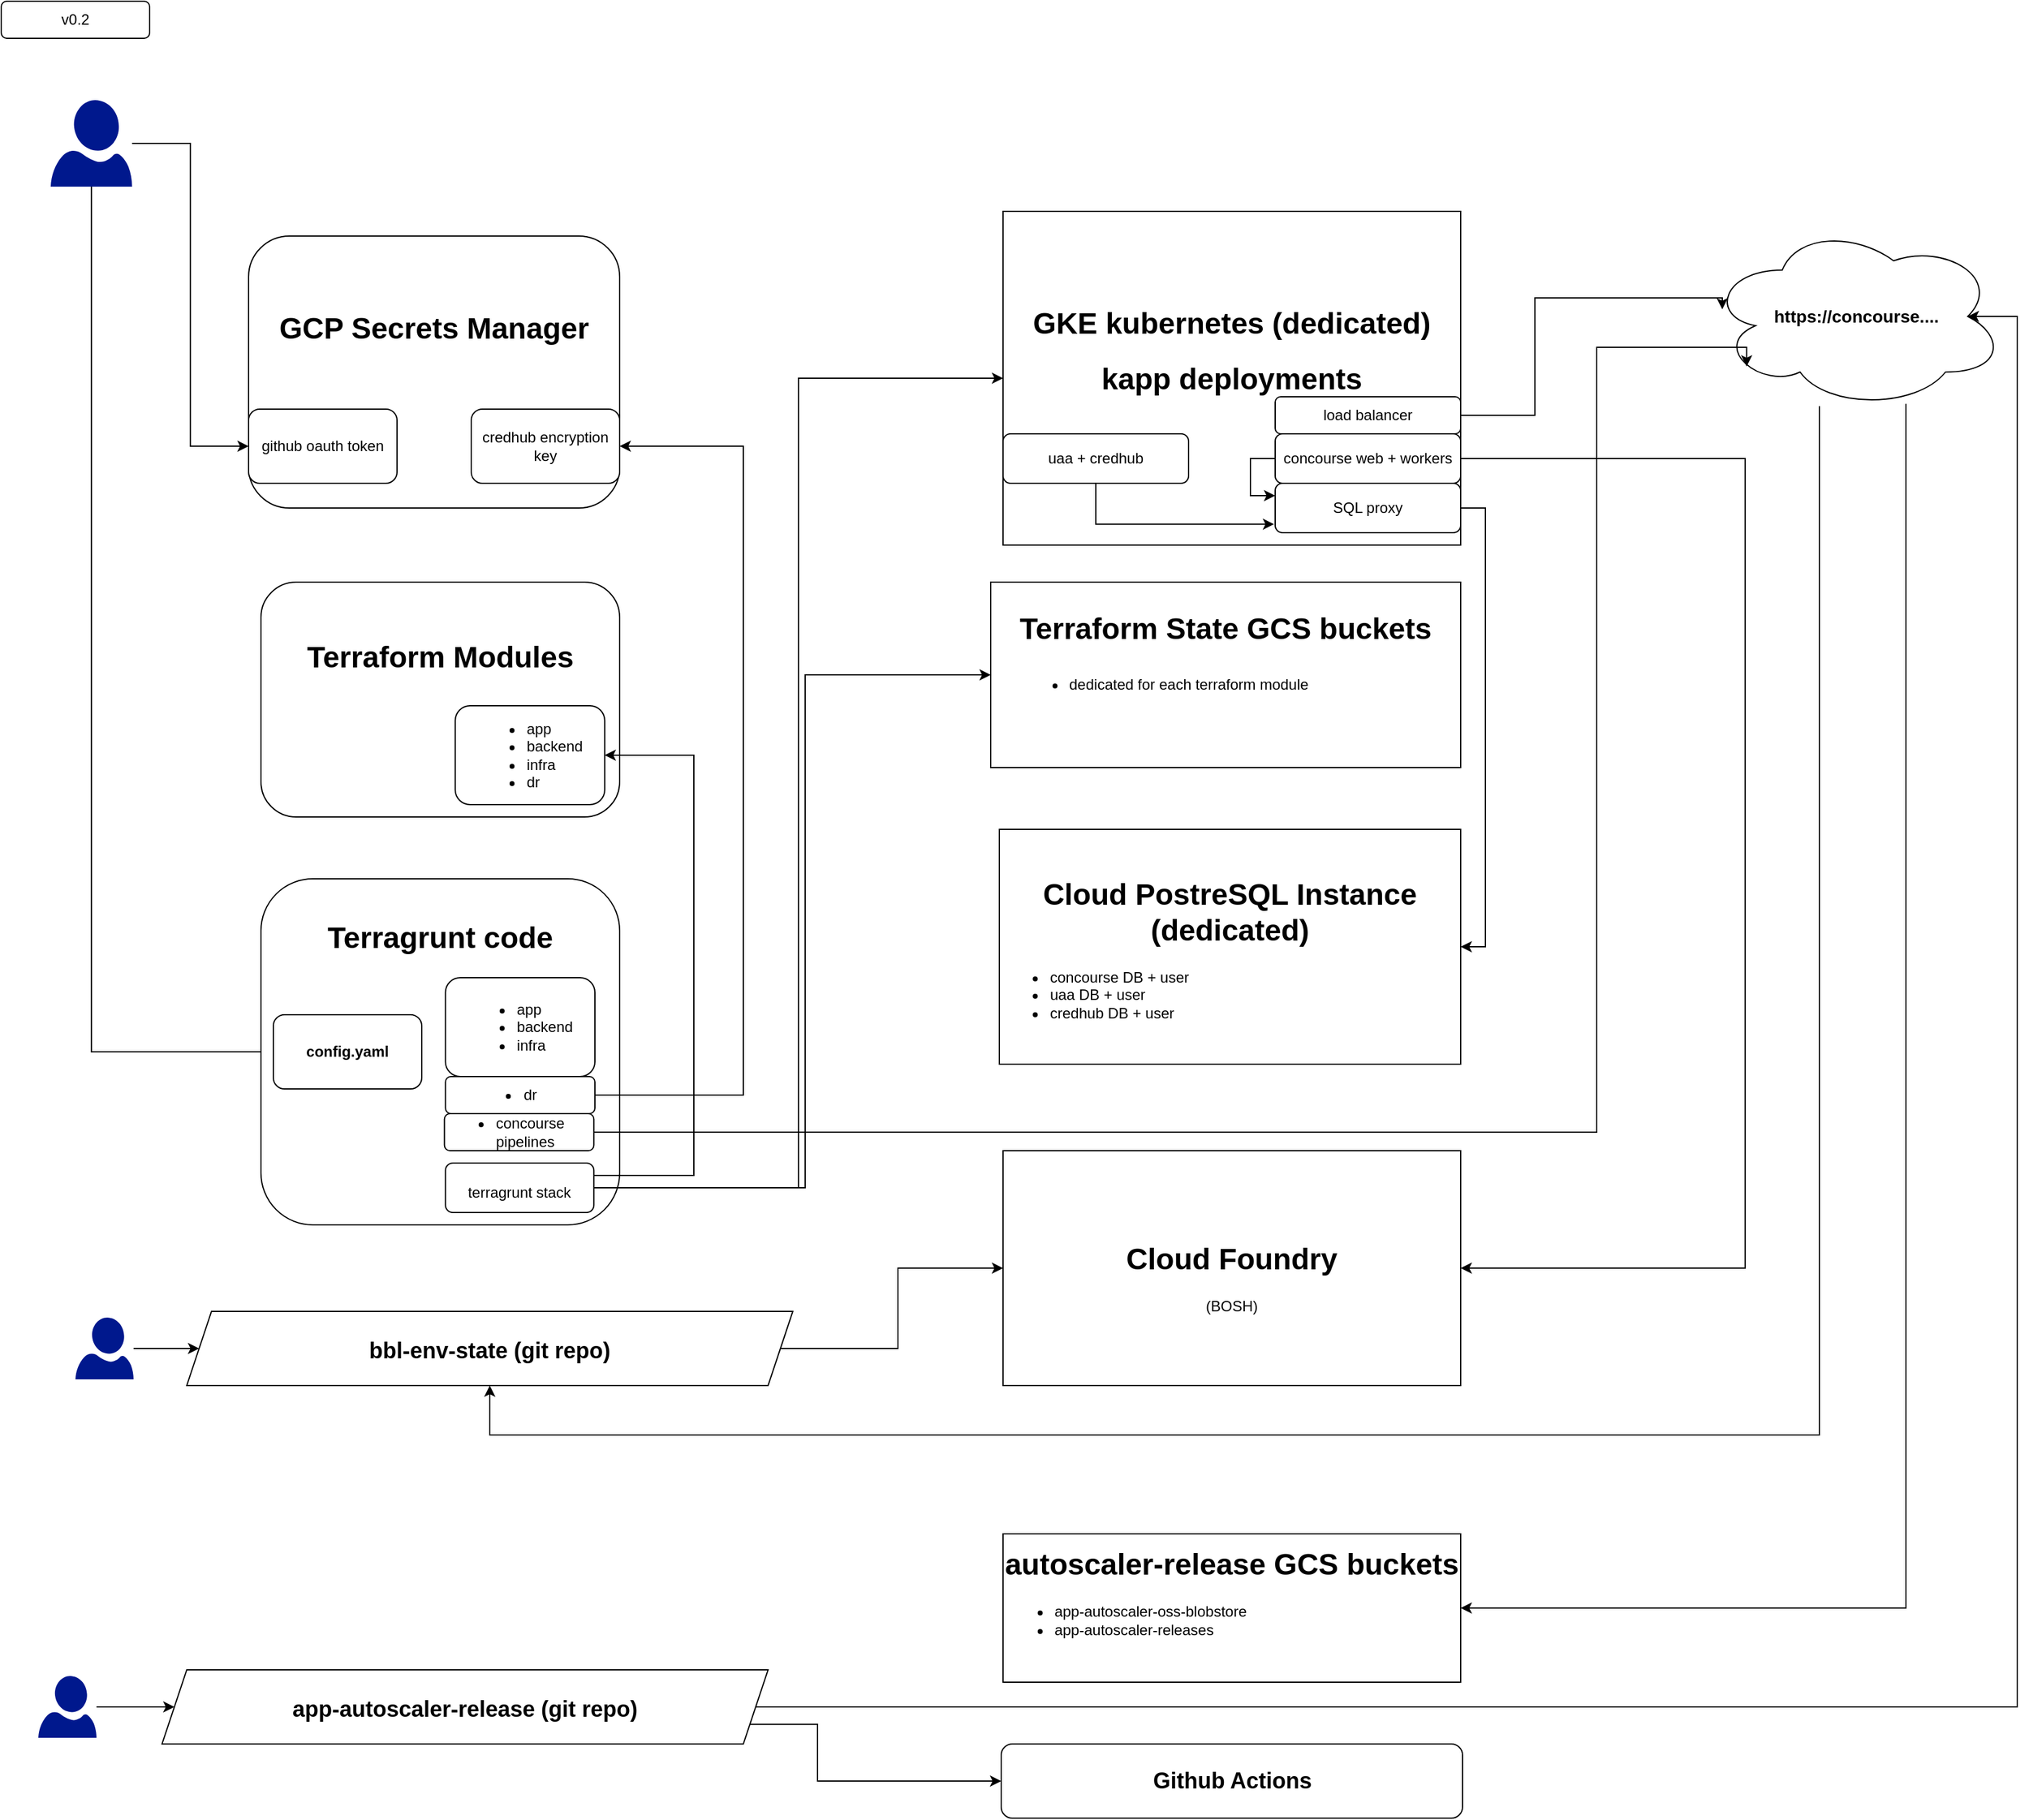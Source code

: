 <mxfile version="20.2.8" type="device"><diagram id="uRtwaYEq0rtgbu2G1TjC" name="Page-1"><mxGraphModel dx="3443" dy="2020" grid="1" gridSize="10" guides="1" tooltips="1" connect="1" arrows="1" fold="1" page="1" pageScale="1" pageWidth="827" pageHeight="1169" math="0" shadow="0"><root><mxCell id="0"/><mxCell id="1" parent="0"/><mxCell id="u-kbhT7_OGPJj1Q-AWdR-6" style="edgeStyle=orthogonalEdgeStyle;rounded=0;orthogonalLoop=1;jettySize=auto;html=1;entryX=0;entryY=0.5;entryDx=0;entryDy=0;fontSize=24;" edge="1" parent="1" source="u-kbhT7_OGPJj1Q-AWdR-5" target="u-kbhT7_OGPJj1Q-AWdR-2"><mxGeometry relative="1" as="geometry"/></mxCell><mxCell id="u-kbhT7_OGPJj1Q-AWdR-19" style="edgeStyle=orthogonalEdgeStyle;rounded=0;orthogonalLoop=1;jettySize=auto;html=1;exitX=0.5;exitY=1;exitDx=0;exitDy=0;exitPerimeter=0;entryX=0;entryY=0.5;entryDx=0;entryDy=0;fontSize=12;" edge="1" parent="1" source="u-kbhT7_OGPJj1Q-AWdR-5" target="u-kbhT7_OGPJj1Q-AWdR-16"><mxGeometry relative="1" as="geometry"/></mxCell><mxCell id="u-kbhT7_OGPJj1Q-AWdR-5" value="" style="sketch=0;aspect=fixed;pointerEvents=1;shadow=0;dashed=0;html=1;strokeColor=none;labelPosition=center;verticalLabelPosition=bottom;verticalAlign=top;align=center;fillColor=#00188D;shape=mxgraph.azure.user;fontSize=24;" vertex="1" parent="1"><mxGeometry x="40" y="80" width="65.8" height="70" as="geometry"/></mxCell><mxCell id="u-kbhT7_OGPJj1Q-AWdR-9" value="" style="group" vertex="1" connectable="0" parent="1"><mxGeometry x="210" y="470" width="290" height="190" as="geometry"/></mxCell><mxCell id="u-kbhT7_OGPJj1Q-AWdR-7" value="&lt;h1&gt;&lt;font style=&quot;font-size: 24px;&quot;&gt;Terraform Modules&lt;/font&gt;&lt;/h1&gt;&lt;font style=&quot;font-size: 24px;&quot;&gt;&lt;br&gt;&lt;br&gt;&lt;/font&gt;&lt;br&gt;" style="rounded=1;whiteSpace=wrap;html=1;fontSize=24;" vertex="1" parent="u-kbhT7_OGPJj1Q-AWdR-9"><mxGeometry width="290" height="190" as="geometry"/></mxCell><mxCell id="u-kbhT7_OGPJj1Q-AWdR-8" value="&lt;p&gt;&lt;/p&gt;&lt;ul style=&quot;font-size: 12px;&quot;&gt;&lt;li style=&quot;text-align: left;&quot;&gt;&lt;span style=&quot;background-color: initial;&quot;&gt;app&lt;/span&gt;&lt;/li&gt;&lt;li style=&quot;text-align: left;&quot;&gt;&lt;span style=&quot;background-color: initial;&quot;&gt;backend&lt;/span&gt;&lt;/li&gt;&lt;li style=&quot;text-align: left;&quot;&gt;&lt;span style=&quot;background-color: initial;&quot;&gt;infra&lt;/span&gt;&lt;/li&gt;&lt;li style=&quot;text-align: left;&quot;&gt;&lt;span style=&quot;background-color: initial;&quot;&gt;dr&lt;/span&gt;&lt;/li&gt;&lt;/ul&gt;&lt;p&gt;&lt;/p&gt;" style="rounded=1;whiteSpace=wrap;html=1;fontSize=24;" vertex="1" parent="u-kbhT7_OGPJj1Q-AWdR-9"><mxGeometry x="157.083" y="100" width="120.833" height="80" as="geometry"/></mxCell><mxCell id="u-kbhT7_OGPJj1Q-AWdR-10" value="" style="group;rounded=0;glass=0;" vertex="1" connectable="0" parent="1"><mxGeometry x="200" y="190" width="300" height="220" as="geometry"/></mxCell><mxCell id="u-kbhT7_OGPJj1Q-AWdR-1" value="&lt;h1&gt;&lt;font style=&quot;font-size: 24px;&quot;&gt;GCP Secrets Manager&lt;/font&gt;&lt;font style=&quot;font-size: 24px;&quot;&gt;&lt;br&gt;&lt;/font&gt;&lt;font style=&quot;font-size: 24px;&quot;&gt;&lt;br&gt;&lt;/font&gt;&lt;/h1&gt;&lt;p&gt;&lt;font style=&quot;font-size: 24px;&quot;&gt;&lt;br&gt;&lt;/font&gt;&lt;/p&gt;" style="rounded=1;whiteSpace=wrap;html=1;" vertex="1" parent="u-kbhT7_OGPJj1Q-AWdR-10"><mxGeometry width="300" height="220" as="geometry"/></mxCell><mxCell id="u-kbhT7_OGPJj1Q-AWdR-2" value="github oauth token" style="rounded=1;whiteSpace=wrap;html=1;" vertex="1" parent="u-kbhT7_OGPJj1Q-AWdR-10"><mxGeometry y="140" width="120" height="60" as="geometry"/></mxCell><mxCell id="u-kbhT7_OGPJj1Q-AWdR-3" value="credhub encryption key" style="rounded=1;whiteSpace=wrap;html=1;" vertex="1" parent="u-kbhT7_OGPJj1Q-AWdR-10"><mxGeometry x="180" y="140" width="120" height="60" as="geometry"/></mxCell><mxCell id="u-kbhT7_OGPJj1Q-AWdR-15" value="&lt;h1&gt;GKE kubernetes (dedicated)&lt;/h1&gt;&lt;h1&gt;kapp deployments&lt;/h1&gt;&lt;div&gt;&lt;br&gt;&lt;/div&gt;&lt;div&gt;&lt;br&gt;&lt;/div&gt;&lt;div&gt;&lt;br&gt;&lt;/div&gt;" style="rounded=0;whiteSpace=wrap;html=1;fontSize=12;" vertex="1" parent="1"><mxGeometry x="810" y="170" width="370" height="270" as="geometry"/></mxCell><mxCell id="u-kbhT7_OGPJj1Q-AWdR-20" value="&lt;h1&gt;Terraform State GCS buckets&lt;/h1&gt;&lt;h1&gt;&lt;p&gt;&lt;/p&gt;&lt;p&gt;&lt;/p&gt;&lt;ul&gt;&lt;li style=&quot;text-align: left; font-size: 12px;&quot;&gt;&lt;span style=&quot;font-weight: normal;&quot;&gt;dedicated for each terraform module&amp;nbsp;&amp;nbsp;&lt;/span&gt;&lt;/li&gt;&lt;/ul&gt;&lt;/h1&gt;&lt;div&gt;&lt;br&gt;&lt;/div&gt;&lt;div&gt;&lt;br&gt;&lt;/div&gt;" style="rounded=0;whiteSpace=wrap;html=1;fontSize=12;" vertex="1" parent="1"><mxGeometry x="800" y="470" width="380" height="150" as="geometry"/></mxCell><mxCell id="u-kbhT7_OGPJj1Q-AWdR-12" value="&lt;h1&gt;&lt;font style=&quot;font-size: 24px;&quot;&gt;Terragrunt code&lt;/font&gt;&lt;/h1&gt;&lt;div&gt;&lt;br&gt;&lt;/div&gt;&lt;div&gt;&lt;br&gt;&lt;/div&gt;&lt;div&gt;&lt;br&gt;&lt;/div&gt;&lt;div&gt;&lt;br&gt;&lt;/div&gt;&lt;div&gt;&lt;br&gt;&lt;/div&gt;&lt;div&gt;&lt;br&gt;&lt;/div&gt;&lt;font style=&quot;font-size: 24px;&quot;&gt;&lt;br&gt;&lt;/font&gt;" style="rounded=1;whiteSpace=wrap;html=1;fontSize=24;" vertex="1" parent="1"><mxGeometry x="210" y="710" width="290" height="280" as="geometry"/></mxCell><mxCell id="u-kbhT7_OGPJj1Q-AWdR-13" value="&lt;p&gt;&lt;/p&gt;&lt;ul style=&quot;font-size: 12px;&quot;&gt;&lt;li style=&quot;text-align: left;&quot;&gt;&lt;span style=&quot;background-color: initial;&quot;&gt;app&lt;/span&gt;&lt;/li&gt;&lt;li style=&quot;text-align: left;&quot;&gt;&lt;span style=&quot;background-color: initial;&quot;&gt;backend&lt;/span&gt;&lt;/li&gt;&lt;li style=&quot;text-align: left;&quot;&gt;&lt;span style=&quot;background-color: initial;&quot;&gt;infra&lt;/span&gt;&lt;/li&gt;&lt;/ul&gt;&lt;p&gt;&lt;/p&gt;" style="rounded=1;whiteSpace=wrap;html=1;fontSize=24;" vertex="1" parent="1"><mxGeometry x="359.163" y="790" width="120.833" height="80" as="geometry"/></mxCell><mxCell id="u-kbhT7_OGPJj1Q-AWdR-16" value="&lt;h5 style=&quot;font-size: 12px;&quot;&gt;config.&lt;font style=&quot;font-size: 12px;&quot;&gt;yaml&lt;/font&gt;&lt;/h5&gt;" style="rounded=1;whiteSpace=wrap;html=1;fontSize=24;" vertex="1" parent="1"><mxGeometry x="220" y="820" width="120" height="60" as="geometry"/></mxCell><mxCell id="u-kbhT7_OGPJj1Q-AWdR-23" style="edgeStyle=orthogonalEdgeStyle;rounded=0;orthogonalLoop=1;jettySize=auto;html=1;entryX=1;entryY=0.5;entryDx=0;entryDy=0;fontSize=12;exitX=1;exitY=0.25;exitDx=0;exitDy=0;" edge="1" parent="1" source="u-kbhT7_OGPJj1Q-AWdR-22" target="u-kbhT7_OGPJj1Q-AWdR-8"><mxGeometry relative="1" as="geometry"><Array as="points"><mxPoint x="560" y="950"/><mxPoint x="560" y="610"/></Array></mxGeometry></mxCell><mxCell id="u-kbhT7_OGPJj1Q-AWdR-26" style="edgeStyle=orthogonalEdgeStyle;rounded=0;orthogonalLoop=1;jettySize=auto;html=1;entryX=0;entryY=0.5;entryDx=0;entryDy=0;fontSize=12;" edge="1" parent="1" source="u-kbhT7_OGPJj1Q-AWdR-22" target="u-kbhT7_OGPJj1Q-AWdR-15"><mxGeometry relative="1" as="geometry"/></mxCell><mxCell id="u-kbhT7_OGPJj1Q-AWdR-27" style="edgeStyle=orthogonalEdgeStyle;rounded=0;orthogonalLoop=1;jettySize=auto;html=1;entryX=0;entryY=0.5;entryDx=0;entryDy=0;fontSize=12;" edge="1" parent="1" source="u-kbhT7_OGPJj1Q-AWdR-22" target="u-kbhT7_OGPJj1Q-AWdR-20"><mxGeometry relative="1" as="geometry"><Array as="points"><mxPoint x="650" y="960"/><mxPoint x="650" y="545"/></Array></mxGeometry></mxCell><mxCell id="u-kbhT7_OGPJj1Q-AWdR-22" value="&lt;p&gt;&lt;/p&gt;&lt;span style=&quot;text-align: left; font-size: 12px; background-color: initial;&quot;&gt;terragrunt stack&lt;/span&gt;&lt;br&gt;&lt;p&gt;&lt;/p&gt;" style="rounded=1;whiteSpace=wrap;html=1;fontSize=24;" vertex="1" parent="1"><mxGeometry x="359.16" y="940" width="120" height="40" as="geometry"/></mxCell><mxCell id="u-kbhT7_OGPJj1Q-AWdR-25" style="edgeStyle=orthogonalEdgeStyle;rounded=0;orthogonalLoop=1;jettySize=auto;html=1;entryX=1;entryY=0.5;entryDx=0;entryDy=0;fontSize=12;" edge="1" parent="1" source="u-kbhT7_OGPJj1Q-AWdR-24" target="u-kbhT7_OGPJj1Q-AWdR-3"><mxGeometry relative="1" as="geometry"><Array as="points"><mxPoint x="600" y="885"/><mxPoint x="600" y="360"/></Array></mxGeometry></mxCell><mxCell id="u-kbhT7_OGPJj1Q-AWdR-24" value="&lt;ul style=&quot;font-size: 12px;&quot;&gt;&lt;li&gt;dr&amp;nbsp; &amp;nbsp; &amp;nbsp; &amp;nbsp;&lt;/li&gt;&lt;/ul&gt;" style="rounded=1;whiteSpace=wrap;html=1;fontSize=24;align=center;" vertex="1" parent="1"><mxGeometry x="359.16" y="870" width="120.84" height="30" as="geometry"/></mxCell><mxCell id="u-kbhT7_OGPJj1Q-AWdR-28" value="&lt;h1&gt;Cloud PostreSQL Instance (dedicated)&lt;/h1&gt;&lt;div&gt;&lt;ul&gt;&lt;li style=&quot;text-align: left;&quot;&gt;concourse DB + user&lt;/li&gt;&lt;li style=&quot;text-align: left;&quot;&gt;uaa DB + user&lt;/li&gt;&lt;li style=&quot;text-align: left;&quot;&gt;credhub DB + user&lt;/li&gt;&lt;/ul&gt;&lt;/div&gt;" style="rounded=0;whiteSpace=wrap;html=1;fontSize=12;" vertex="1" parent="1"><mxGeometry x="807" y="670" width="373" height="190" as="geometry"/></mxCell><mxCell id="u-kbhT7_OGPJj1Q-AWdR-33" style="edgeStyle=orthogonalEdgeStyle;rounded=0;orthogonalLoop=1;jettySize=auto;html=1;entryX=0;entryY=0.5;entryDx=0;entryDy=0;fontSize=12;" edge="1" parent="1" source="u-kbhT7_OGPJj1Q-AWdR-29" target="u-kbhT7_OGPJj1Q-AWdR-32"><mxGeometry relative="1" as="geometry"/></mxCell><mxCell id="u-kbhT7_OGPJj1Q-AWdR-29" value="&lt;h1&gt;&lt;font style=&quot;font-size: 18px;&quot;&gt;bbl-env-state (git repo)&lt;/font&gt;&lt;/h1&gt;" style="shape=parallelogram;perimeter=parallelogramPerimeter;whiteSpace=wrap;html=1;fixedSize=1;rounded=0;glass=0;fontSize=12;" vertex="1" parent="1"><mxGeometry x="150" y="1060" width="490" height="60" as="geometry"/></mxCell><mxCell id="u-kbhT7_OGPJj1Q-AWdR-31" style="edgeStyle=orthogonalEdgeStyle;rounded=0;orthogonalLoop=1;jettySize=auto;html=1;entryX=0;entryY=0.5;entryDx=0;entryDy=0;fontSize=12;" edge="1" parent="1" source="u-kbhT7_OGPJj1Q-AWdR-30" target="u-kbhT7_OGPJj1Q-AWdR-29"><mxGeometry relative="1" as="geometry"/></mxCell><mxCell id="u-kbhT7_OGPJj1Q-AWdR-30" value="" style="sketch=0;aspect=fixed;pointerEvents=1;shadow=0;dashed=0;html=1;strokeColor=none;labelPosition=center;verticalLabelPosition=bottom;verticalAlign=top;align=center;fillColor=#00188D;shape=mxgraph.azure.user;fontSize=24;" vertex="1" parent="1"><mxGeometry x="60" y="1065" width="47" height="50" as="geometry"/></mxCell><mxCell id="u-kbhT7_OGPJj1Q-AWdR-32" value="&lt;h1&gt;Cloud Foundry&lt;/h1&gt;&lt;div&gt;(BOSH)&lt;/div&gt;" style="rounded=0;whiteSpace=wrap;html=1;fontSize=12;" vertex="1" parent="1"><mxGeometry x="810" y="930" width="370" height="190" as="geometry"/></mxCell><mxCell id="u-kbhT7_OGPJj1Q-AWdR-48" style="edgeStyle=orthogonalEdgeStyle;rounded=0;orthogonalLoop=1;jettySize=auto;html=1;entryX=0.5;entryY=1;entryDx=0;entryDy=0;fontSize=18;" edge="1" parent="1" source="u-kbhT7_OGPJj1Q-AWdR-34" target="u-kbhT7_OGPJj1Q-AWdR-29"><mxGeometry relative="1" as="geometry"><Array as="points"><mxPoint x="1470" y="1160"/><mxPoint x="395" y="1160"/></Array></mxGeometry></mxCell><mxCell id="u-kbhT7_OGPJj1Q-AWdR-50" style="edgeStyle=orthogonalEdgeStyle;rounded=0;orthogonalLoop=1;jettySize=auto;html=1;entryX=1;entryY=0.5;entryDx=0;entryDy=0;fontSize=12;" edge="1" parent="1" source="u-kbhT7_OGPJj1Q-AWdR-34" target="u-kbhT7_OGPJj1Q-AWdR-49"><mxGeometry relative="1" as="geometry"><Array as="points"><mxPoint x="1540" y="1300"/></Array></mxGeometry></mxCell><mxCell id="u-kbhT7_OGPJj1Q-AWdR-34" value="&lt;h3&gt;https://concourse....&lt;/h3&gt;" style="ellipse;shape=cloud;whiteSpace=wrap;html=1;rounded=0;glass=0;fontSize=12;" vertex="1" parent="1"><mxGeometry x="1380" y="180" width="240" height="150" as="geometry"/></mxCell><mxCell id="u-kbhT7_OGPJj1Q-AWdR-43" style="edgeStyle=orthogonalEdgeStyle;rounded=0;orthogonalLoop=1;jettySize=auto;html=1;entryX=1;entryY=0.5;entryDx=0;entryDy=0;fontSize=12;" edge="1" parent="1" source="u-kbhT7_OGPJj1Q-AWdR-35" target="u-kbhT7_OGPJj1Q-AWdR-28"><mxGeometry relative="1" as="geometry"><Array as="points"><mxPoint x="1200" y="410"/><mxPoint x="1200" y="765"/></Array></mxGeometry></mxCell><mxCell id="u-kbhT7_OGPJj1Q-AWdR-35" value="SQL proxy" style="rounded=1;whiteSpace=wrap;html=1;glass=0;fontSize=12;" vertex="1" parent="1"><mxGeometry x="1030" y="390" width="150" height="40" as="geometry"/></mxCell><mxCell id="u-kbhT7_OGPJj1Q-AWdR-41" style="edgeStyle=orthogonalEdgeStyle;rounded=0;orthogonalLoop=1;jettySize=auto;html=1;entryX=0;entryY=0.25;entryDx=0;entryDy=0;fontSize=12;" edge="1" parent="1" source="u-kbhT7_OGPJj1Q-AWdR-37" target="u-kbhT7_OGPJj1Q-AWdR-35"><mxGeometry relative="1" as="geometry"><Array as="points"><mxPoint x="1010" y="370"/><mxPoint x="1010" y="400"/></Array></mxGeometry></mxCell><mxCell id="u-kbhT7_OGPJj1Q-AWdR-47" style="edgeStyle=orthogonalEdgeStyle;rounded=0;orthogonalLoop=1;jettySize=auto;html=1;entryX=1;entryY=0.5;entryDx=0;entryDy=0;fontSize=12;" edge="1" parent="1" source="u-kbhT7_OGPJj1Q-AWdR-37" target="u-kbhT7_OGPJj1Q-AWdR-32"><mxGeometry relative="1" as="geometry"><Array as="points"><mxPoint x="1410" y="370"/><mxPoint x="1410" y="1025"/></Array></mxGeometry></mxCell><mxCell id="u-kbhT7_OGPJj1Q-AWdR-37" value="concourse web + workers" style="rounded=1;whiteSpace=wrap;html=1;glass=0;fontSize=12;" vertex="1" parent="1"><mxGeometry x="1030" y="350" width="150" height="40" as="geometry"/></mxCell><mxCell id="u-kbhT7_OGPJj1Q-AWdR-39" style="edgeStyle=orthogonalEdgeStyle;rounded=0;orthogonalLoop=1;jettySize=auto;html=1;entryX=-0.006;entryY=0.827;entryDx=0;entryDy=0;fontSize=12;exitX=0.5;exitY=1;exitDx=0;exitDy=0;entryPerimeter=0;" edge="1" parent="1" source="u-kbhT7_OGPJj1Q-AWdR-38" target="u-kbhT7_OGPJj1Q-AWdR-35"><mxGeometry relative="1" as="geometry"/></mxCell><mxCell id="u-kbhT7_OGPJj1Q-AWdR-38" value="uaa + credhub" style="rounded=1;whiteSpace=wrap;html=1;glass=0;fontSize=12;" vertex="1" parent="1"><mxGeometry x="810" y="350" width="150" height="40" as="geometry"/></mxCell><mxCell id="u-kbhT7_OGPJj1Q-AWdR-44" style="edgeStyle=orthogonalEdgeStyle;rounded=0;orthogonalLoop=1;jettySize=auto;html=1;entryX=0.048;entryY=0.462;entryDx=0;entryDy=0;entryPerimeter=0;fontSize=12;" edge="1" parent="1" source="u-kbhT7_OGPJj1Q-AWdR-42" target="u-kbhT7_OGPJj1Q-AWdR-34"><mxGeometry relative="1" as="geometry"><Array as="points"><mxPoint x="1240" y="335"/><mxPoint x="1240" y="240"/></Array></mxGeometry></mxCell><mxCell id="u-kbhT7_OGPJj1Q-AWdR-42" value="load balancer" style="rounded=1;whiteSpace=wrap;html=1;glass=0;fontSize=12;" vertex="1" parent="1"><mxGeometry x="1030" y="320" width="150" height="30" as="geometry"/></mxCell><mxCell id="u-kbhT7_OGPJj1Q-AWdR-46" style="edgeStyle=orthogonalEdgeStyle;rounded=0;orthogonalLoop=1;jettySize=auto;html=1;entryX=0.13;entryY=0.77;entryDx=0;entryDy=0;entryPerimeter=0;fontSize=12;" edge="1" parent="1" source="u-kbhT7_OGPJj1Q-AWdR-45" target="u-kbhT7_OGPJj1Q-AWdR-34"><mxGeometry relative="1" as="geometry"><Array as="points"><mxPoint x="1290" y="915"/><mxPoint x="1290" y="280"/></Array></mxGeometry></mxCell><mxCell id="u-kbhT7_OGPJj1Q-AWdR-45" value="&lt;ul style=&quot;font-size: 12px;&quot;&gt;&lt;li&gt;concourse pipelines&lt;/li&gt;&lt;/ul&gt;" style="rounded=1;whiteSpace=wrap;html=1;fontSize=24;align=left;" vertex="1" parent="1"><mxGeometry x="358.32" y="900" width="120.84" height="30" as="geometry"/></mxCell><mxCell id="u-kbhT7_OGPJj1Q-AWdR-49" value="&lt;h1&gt;&lt;span style=&quot;text-align: left; background-color: initial;&quot;&gt;autoscaler-release GCS buckets&lt;/span&gt;&lt;/h1&gt;&lt;div&gt;&lt;ul&gt;&lt;li style=&quot;text-align: left;&quot;&gt;&lt;span style=&quot;background-color: initial;&quot;&gt;app-autoscaler-oss-blobstore&lt;/span&gt;&lt;/li&gt;&lt;li style=&quot;text-align: left;&quot;&gt;&lt;span style=&quot;background-color: initial;&quot;&gt;app-autoscaler-releases&lt;/span&gt;&lt;/li&gt;&lt;/ul&gt;&lt;/div&gt;&lt;div&gt;&lt;br&gt;&lt;/div&gt;&lt;div&gt;&lt;br&gt;&lt;/div&gt;" style="rounded=0;whiteSpace=wrap;html=1;fontSize=12;" vertex="1" parent="1"><mxGeometry x="810" y="1240" width="370" height="120" as="geometry"/></mxCell><mxCell id="u-kbhT7_OGPJj1Q-AWdR-55" style="edgeStyle=orthogonalEdgeStyle;rounded=0;orthogonalLoop=1;jettySize=auto;html=1;entryX=0;entryY=0.5;entryDx=0;entryDy=0;fontSize=12;exitX=1;exitY=0.75;exitDx=0;exitDy=0;" edge="1" parent="1" source="u-kbhT7_OGPJj1Q-AWdR-51" target="u-kbhT7_OGPJj1Q-AWdR-54"><mxGeometry relative="1" as="geometry"><Array as="points"><mxPoint x="660" y="1394"/><mxPoint x="660" y="1440"/></Array></mxGeometry></mxCell><mxCell id="u-kbhT7_OGPJj1Q-AWdR-56" style="edgeStyle=orthogonalEdgeStyle;rounded=0;orthogonalLoop=1;jettySize=auto;html=1;entryX=0.875;entryY=0.5;entryDx=0;entryDy=0;entryPerimeter=0;fontSize=12;endArrow=classic;endFill=1;startArrow=none;startFill=0;" edge="1" parent="1" source="u-kbhT7_OGPJj1Q-AWdR-51" target="u-kbhT7_OGPJj1Q-AWdR-34"><mxGeometry relative="1" as="geometry"><Array as="points"><mxPoint x="1630" y="1380"/><mxPoint x="1630" y="255"/></Array></mxGeometry></mxCell><mxCell id="u-kbhT7_OGPJj1Q-AWdR-51" value="&lt;h1&gt;&lt;font style=&quot;font-size: 18px;&quot;&gt;app-autoscaler-release (git repo)&lt;/font&gt;&lt;/h1&gt;" style="shape=parallelogram;perimeter=parallelogramPerimeter;whiteSpace=wrap;html=1;fixedSize=1;rounded=0;glass=0;fontSize=12;" vertex="1" parent="1"><mxGeometry x="130" y="1350" width="490" height="60" as="geometry"/></mxCell><mxCell id="u-kbhT7_OGPJj1Q-AWdR-52" style="edgeStyle=orthogonalEdgeStyle;rounded=0;orthogonalLoop=1;jettySize=auto;html=1;entryX=0;entryY=0.5;entryDx=0;entryDy=0;fontSize=12;" edge="1" parent="1" source="u-kbhT7_OGPJj1Q-AWdR-53" target="u-kbhT7_OGPJj1Q-AWdR-51"><mxGeometry relative="1" as="geometry"/></mxCell><mxCell id="u-kbhT7_OGPJj1Q-AWdR-53" value="" style="sketch=0;aspect=fixed;pointerEvents=1;shadow=0;dashed=0;html=1;strokeColor=none;labelPosition=center;verticalLabelPosition=bottom;verticalAlign=top;align=center;fillColor=#00188D;shape=mxgraph.azure.user;fontSize=24;" vertex="1" parent="1"><mxGeometry x="30" y="1355" width="47" height="50" as="geometry"/></mxCell><mxCell id="u-kbhT7_OGPJj1Q-AWdR-54" value="&lt;h2&gt;Github Actions&lt;/h2&gt;" style="rounded=1;whiteSpace=wrap;html=1;glass=0;fontSize=12;" vertex="1" parent="1"><mxGeometry x="808.5" y="1410" width="373" height="60" as="geometry"/></mxCell><mxCell id="u-kbhT7_OGPJj1Q-AWdR-57" value="v0.2" style="rounded=1;whiteSpace=wrap;html=1;glass=0;fontSize=12;" vertex="1" parent="1"><mxGeometry width="120" height="30" as="geometry"/></mxCell></root></mxGraphModel></diagram></mxfile>